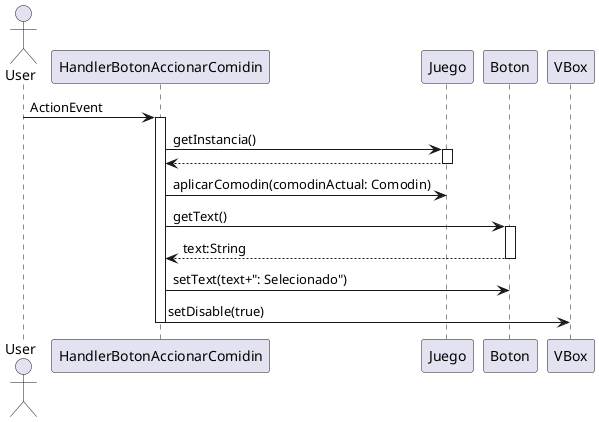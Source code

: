 @startuml
Actor User
User -> HandlerBotonAccionarComidin: ActionEvent
activate HandlerBotonAccionarComidin
HandlerBotonAccionarComidin-> Juego: getInstancia()
activate Juego
Juego --> HandlerBotonAccionarComidin
deactivate Juego

HandlerBotonAccionarComidin -> Juego : aplicarComodin(comodinActual: Comodin)

HandlerBotonAccionarComidin->Boton:getText()
activate Boton
Boton -->HandlerBotonAccionarComidin:text:String
deactivate Boton
HandlerBotonAccionarComidin-> Boton: setText(text+": Selecionado")

HandlerBotonAccionarComidin -> VBox:setDisable(true)
deactivate
@enduml
